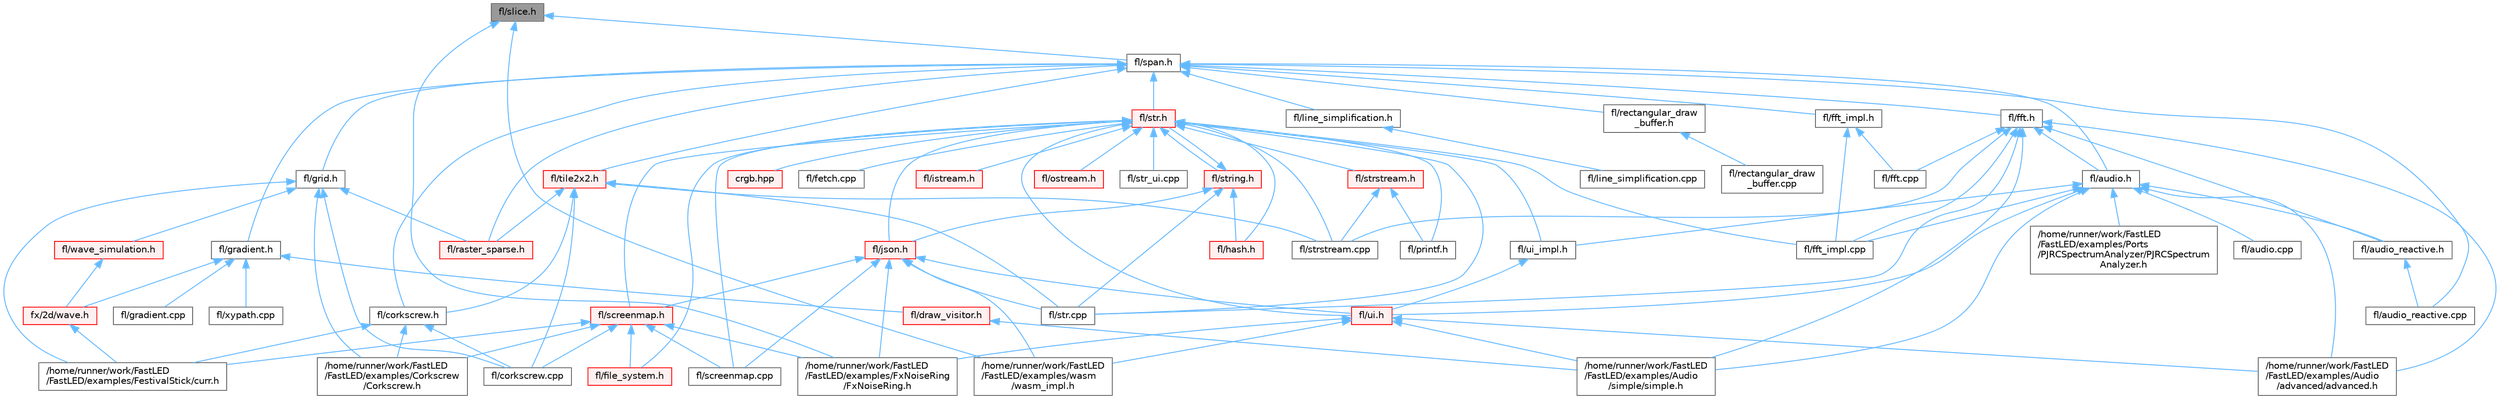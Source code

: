 digraph "fl/slice.h"
{
 // INTERACTIVE_SVG=YES
 // LATEX_PDF_SIZE
  bgcolor="transparent";
  edge [fontname=Helvetica,fontsize=10,labelfontname=Helvetica,labelfontsize=10];
  node [fontname=Helvetica,fontsize=10,shape=box,height=0.2,width=0.4];
  Node1 [id="Node000001",label="fl/slice.h",height=0.2,width=0.4,color="gray40", fillcolor="grey60", style="filled", fontcolor="black",tooltip=" "];
  Node1 -> Node2 [id="edge1_Node000001_Node000002",dir="back",color="steelblue1",style="solid",tooltip=" "];
  Node2 [id="Node000002",label="/home/runner/work/FastLED\l/FastLED/examples/FxNoiseRing\l/FxNoiseRing.h",height=0.2,width=0.4,color="grey40", fillcolor="white", style="filled",URL="$d5/d77/_fx_noise_ring_8h.html",tooltip=" "];
  Node1 -> Node3 [id="edge2_Node000001_Node000003",dir="back",color="steelblue1",style="solid",tooltip=" "];
  Node3 [id="Node000003",label="/home/runner/work/FastLED\l/FastLED/examples/wasm\l/wasm_impl.h",height=0.2,width=0.4,color="grey40", fillcolor="white", style="filled",URL="$da/d40/wasm__impl_8h.html",tooltip=" "];
  Node1 -> Node4 [id="edge3_Node000001_Node000004",dir="back",color="steelblue1",style="solid",tooltip=" "];
  Node4 [id="Node000004",label="fl/span.h",height=0.2,width=0.4,color="grey40", fillcolor="white", style="filled",URL="$d4/d7a/span_8h.html",tooltip=" "];
  Node4 -> Node5 [id="edge4_Node000004_Node000005",dir="back",color="steelblue1",style="solid",tooltip=" "];
  Node5 [id="Node000005",label="fl/audio.h",height=0.2,width=0.4,color="grey40", fillcolor="white", style="filled",URL="$da/d09/audio_8h.html",tooltip=" "];
  Node5 -> Node6 [id="edge5_Node000005_Node000006",dir="back",color="steelblue1",style="solid",tooltip=" "];
  Node6 [id="Node000006",label="/home/runner/work/FastLED\l/FastLED/examples/Audio\l/advanced/advanced.h",height=0.2,width=0.4,color="grey40", fillcolor="white", style="filled",URL="$da/dc7/advanced_8h.html",tooltip=" "];
  Node5 -> Node7 [id="edge6_Node000005_Node000007",dir="back",color="steelblue1",style="solid",tooltip=" "];
  Node7 [id="Node000007",label="/home/runner/work/FastLED\l/FastLED/examples/Audio\l/simple/simple.h",height=0.2,width=0.4,color="grey40", fillcolor="white", style="filled",URL="$db/d49/_audio_2simple_2simple_8h.html",tooltip=" "];
  Node5 -> Node8 [id="edge7_Node000005_Node000008",dir="back",color="steelblue1",style="solid",tooltip=" "];
  Node8 [id="Node000008",label="/home/runner/work/FastLED\l/FastLED/examples/Ports\l/PJRCSpectrumAnalyzer/PJRCSpectrum\lAnalyzer.h",height=0.2,width=0.4,color="grey40", fillcolor="white", style="filled",URL="$de/d2f/_p_j_r_c_spectrum_analyzer_8h.html",tooltip=" "];
  Node5 -> Node9 [id="edge8_Node000005_Node000009",dir="back",color="steelblue1",style="solid",tooltip=" "];
  Node9 [id="Node000009",label="fl/audio.cpp",height=0.2,width=0.4,color="grey40", fillcolor="white", style="filled",URL="$d1/ddc/audio_8cpp.html",tooltip=" "];
  Node5 -> Node10 [id="edge9_Node000005_Node000010",dir="back",color="steelblue1",style="solid",tooltip=" "];
  Node10 [id="Node000010",label="fl/audio_reactive.h",height=0.2,width=0.4,color="grey40", fillcolor="white", style="filled",URL="$d1/d9a/audio__reactive_8h.html",tooltip=" "];
  Node10 -> Node11 [id="edge10_Node000010_Node000011",dir="back",color="steelblue1",style="solid",tooltip=" "];
  Node11 [id="Node000011",label="fl/audio_reactive.cpp",height=0.2,width=0.4,color="grey40", fillcolor="white", style="filled",URL="$d4/d14/audio__reactive_8cpp.html",tooltip=" "];
  Node5 -> Node12 [id="edge11_Node000005_Node000012",dir="back",color="steelblue1",style="solid",tooltip=" "];
  Node12 [id="Node000012",label="fl/fft_impl.cpp",height=0.2,width=0.4,color="grey40", fillcolor="white", style="filled",URL="$d1/dff/fft__impl_8cpp.html",tooltip=" "];
  Node5 -> Node13 [id="edge12_Node000005_Node000013",dir="back",color="steelblue1",style="solid",tooltip=" "];
  Node13 [id="Node000013",label="fl/ui.h",height=0.2,width=0.4,color="red", fillcolor="#FFF0F0", style="filled",URL="$d9/d3b/ui_8h.html",tooltip=" "];
  Node13 -> Node6 [id="edge13_Node000013_Node000006",dir="back",color="steelblue1",style="solid",tooltip=" "];
  Node13 -> Node7 [id="edge14_Node000013_Node000007",dir="back",color="steelblue1",style="solid",tooltip=" "];
  Node13 -> Node2 [id="edge15_Node000013_Node000002",dir="back",color="steelblue1",style="solid",tooltip=" "];
  Node13 -> Node3 [id="edge16_Node000013_Node000003",dir="back",color="steelblue1",style="solid",tooltip=" "];
  Node5 -> Node36 [id="edge17_Node000005_Node000036",dir="back",color="steelblue1",style="solid",tooltip=" "];
  Node36 [id="Node000036",label="fl/ui_impl.h",height=0.2,width=0.4,color="grey40", fillcolor="white", style="filled",URL="$d6/dc0/ui__impl_8h.html",tooltip=" "];
  Node36 -> Node13 [id="edge18_Node000036_Node000013",dir="back",color="steelblue1",style="solid",tooltip=" "];
  Node4 -> Node11 [id="edge19_Node000004_Node000011",dir="back",color="steelblue1",style="solid",tooltip=" "];
  Node4 -> Node37 [id="edge20_Node000004_Node000037",dir="back",color="steelblue1",style="solid",tooltip=" "];
  Node37 [id="Node000037",label="fl/corkscrew.h",height=0.2,width=0.4,color="grey40", fillcolor="white", style="filled",URL="$d1/dd4/src_2fl_2corkscrew_8h.html",tooltip="Corkscrew LED strip projection and rendering."];
  Node37 -> Node38 [id="edge21_Node000037_Node000038",dir="back",color="steelblue1",style="solid",tooltip=" "];
  Node38 [id="Node000038",label="/home/runner/work/FastLED\l/FastLED/examples/Corkscrew\l/Corkscrew.h",height=0.2,width=0.4,color="grey40", fillcolor="white", style="filled",URL="$df/d40/examples_2_corkscrew_2corkscrew_8h.html",tooltip=" "];
  Node37 -> Node29 [id="edge22_Node000037_Node000029",dir="back",color="steelblue1",style="solid",tooltip=" "];
  Node29 [id="Node000029",label="/home/runner/work/FastLED\l/FastLED/examples/FestivalStick/curr.h",height=0.2,width=0.4,color="grey40", fillcolor="white", style="filled",URL="$d4/d06/curr_8h.html",tooltip=" "];
  Node37 -> Node39 [id="edge23_Node000037_Node000039",dir="back",color="steelblue1",style="solid",tooltip=" "];
  Node39 [id="Node000039",label="fl/corkscrew.cpp",height=0.2,width=0.4,color="grey40", fillcolor="white", style="filled",URL="$d3/d9b/corkscrew_8cpp.html",tooltip=" "];
  Node4 -> Node40 [id="edge24_Node000004_Node000040",dir="back",color="steelblue1",style="solid",tooltip=" "];
  Node40 [id="Node000040",label="fl/fft.h",height=0.2,width=0.4,color="grey40", fillcolor="white", style="filled",URL="$d7/d76/fft_8h.html",tooltip=" "];
  Node40 -> Node6 [id="edge25_Node000040_Node000006",dir="back",color="steelblue1",style="solid",tooltip=" "];
  Node40 -> Node7 [id="edge26_Node000040_Node000007",dir="back",color="steelblue1",style="solid",tooltip=" "];
  Node40 -> Node5 [id="edge27_Node000040_Node000005",dir="back",color="steelblue1",style="solid",tooltip=" "];
  Node40 -> Node10 [id="edge28_Node000040_Node000010",dir="back",color="steelblue1",style="solid",tooltip=" "];
  Node40 -> Node41 [id="edge29_Node000040_Node000041",dir="back",color="steelblue1",style="solid",tooltip=" "];
  Node41 [id="Node000041",label="fl/fft.cpp",height=0.2,width=0.4,color="grey40", fillcolor="white", style="filled",URL="$db/d03/fft_8cpp.html",tooltip=" "];
  Node40 -> Node12 [id="edge30_Node000040_Node000012",dir="back",color="steelblue1",style="solid",tooltip=" "];
  Node40 -> Node42 [id="edge31_Node000040_Node000042",dir="back",color="steelblue1",style="solid",tooltip=" "];
  Node42 [id="Node000042",label="fl/str.cpp",height=0.2,width=0.4,color="grey40", fillcolor="white", style="filled",URL="$d1/d1f/str_8cpp.html",tooltip=" "];
  Node40 -> Node43 [id="edge32_Node000040_Node000043",dir="back",color="steelblue1",style="solid",tooltip=" "];
  Node43 [id="Node000043",label="fl/strstream.cpp",height=0.2,width=0.4,color="grey40", fillcolor="white", style="filled",URL="$d3/d80/strstream_8cpp.html",tooltip=" "];
  Node4 -> Node44 [id="edge33_Node000004_Node000044",dir="back",color="steelblue1",style="solid",tooltip=" "];
  Node44 [id="Node000044",label="fl/fft_impl.h",height=0.2,width=0.4,color="grey40", fillcolor="white", style="filled",URL="$df/d73/fft__impl_8h.html",tooltip=" "];
  Node44 -> Node41 [id="edge34_Node000044_Node000041",dir="back",color="steelblue1",style="solid",tooltip=" "];
  Node44 -> Node12 [id="edge35_Node000044_Node000012",dir="back",color="steelblue1",style="solid",tooltip=" "];
  Node4 -> Node45 [id="edge36_Node000004_Node000045",dir="back",color="steelblue1",style="solid",tooltip=" "];
  Node45 [id="Node000045",label="fl/gradient.h",height=0.2,width=0.4,color="grey40", fillcolor="white", style="filled",URL="$db/dfe/gradient_8h.html",tooltip=" "];
  Node45 -> Node46 [id="edge37_Node000045_Node000046",dir="back",color="steelblue1",style="solid",tooltip=" "];
  Node46 [id="Node000046",label="fl/draw_visitor.h",height=0.2,width=0.4,color="red", fillcolor="#FFF0F0", style="filled",URL="$d0/d4f/draw__visitor_8h.html",tooltip=" "];
  Node46 -> Node7 [id="edge38_Node000046_Node000007",dir="back",color="steelblue1",style="solid",tooltip=" "];
  Node45 -> Node49 [id="edge39_Node000045_Node000049",dir="back",color="steelblue1",style="solid",tooltip=" "];
  Node49 [id="Node000049",label="fl/gradient.cpp",height=0.2,width=0.4,color="grey40", fillcolor="white", style="filled",URL="$d3/d77/gradient_8cpp.html",tooltip=" "];
  Node45 -> Node50 [id="edge40_Node000045_Node000050",dir="back",color="steelblue1",style="solid",tooltip=" "];
  Node50 [id="Node000050",label="fl/xypath.cpp",height=0.2,width=0.4,color="grey40", fillcolor="white", style="filled",URL="$d4/d78/xypath_8cpp.html",tooltip=" "];
  Node45 -> Node51 [id="edge41_Node000045_Node000051",dir="back",color="steelblue1",style="solid",tooltip=" "];
  Node51 [id="Node000051",label="fx/2d/wave.h",height=0.2,width=0.4,color="red", fillcolor="#FFF0F0", style="filled",URL="$de/de9/src_2fx_22d_2wave_8h.html",tooltip=" "];
  Node51 -> Node29 [id="edge42_Node000051_Node000029",dir="back",color="steelblue1",style="solid",tooltip=" "];
  Node4 -> Node57 [id="edge43_Node000004_Node000057",dir="back",color="steelblue1",style="solid",tooltip=" "];
  Node57 [id="Node000057",label="fl/grid.h",height=0.2,width=0.4,color="grey40", fillcolor="white", style="filled",URL="$da/d15/grid_8h.html",tooltip=" "];
  Node57 -> Node38 [id="edge44_Node000057_Node000038",dir="back",color="steelblue1",style="solid",tooltip=" "];
  Node57 -> Node29 [id="edge45_Node000057_Node000029",dir="back",color="steelblue1",style="solid",tooltip=" "];
  Node57 -> Node39 [id="edge46_Node000057_Node000039",dir="back",color="steelblue1",style="solid",tooltip=" "];
  Node57 -> Node58 [id="edge47_Node000057_Node000058",dir="back",color="steelblue1",style="solid",tooltip=" "];
  Node58 [id="Node000058",label="fl/raster_sparse.h",height=0.2,width=0.4,color="red", fillcolor="#FFF0F0", style="filled",URL="$d4/df9/raster__sparse_8h.html",tooltip=" "];
  Node57 -> Node61 [id="edge48_Node000057_Node000061",dir="back",color="steelblue1",style="solid",tooltip=" "];
  Node61 [id="Node000061",label="fl/wave_simulation.h",height=0.2,width=0.4,color="red", fillcolor="#FFF0F0", style="filled",URL="$dc/d36/wave__simulation_8h.html",tooltip=" "];
  Node61 -> Node51 [id="edge49_Node000061_Node000051",dir="back",color="steelblue1",style="solid",tooltip=" "];
  Node4 -> Node63 [id="edge50_Node000004_Node000063",dir="back",color="steelblue1",style="solid",tooltip=" "];
  Node63 [id="Node000063",label="fl/line_simplification.h",height=0.2,width=0.4,color="grey40", fillcolor="white", style="filled",URL="$d8/da7/line__simplification_8h.html",tooltip=" "];
  Node63 -> Node64 [id="edge51_Node000063_Node000064",dir="back",color="steelblue1",style="solid",tooltip=" "];
  Node64 [id="Node000064",label="fl/line_simplification.cpp",height=0.2,width=0.4,color="grey40", fillcolor="white", style="filled",URL="$de/ddb/line__simplification_8cpp.html",tooltip=" "];
  Node4 -> Node58 [id="edge52_Node000004_Node000058",dir="back",color="steelblue1",style="solid",tooltip=" "];
  Node4 -> Node65 [id="edge53_Node000004_Node000065",dir="back",color="steelblue1",style="solid",tooltip=" "];
  Node65 [id="Node000065",label="fl/rectangular_draw\l_buffer.h",height=0.2,width=0.4,color="grey40", fillcolor="white", style="filled",URL="$d9/df3/rectangular__draw__buffer_8h.html",tooltip=" "];
  Node65 -> Node66 [id="edge54_Node000065_Node000066",dir="back",color="steelblue1",style="solid",tooltip=" "];
  Node66 [id="Node000066",label="fl/rectangular_draw\l_buffer.cpp",height=0.2,width=0.4,color="grey40", fillcolor="white", style="filled",URL="$d3/d8d/rectangular__draw__buffer_8cpp.html",tooltip=" "];
  Node4 -> Node67 [id="edge55_Node000004_Node000067",dir="back",color="steelblue1",style="solid",tooltip=" "];
  Node67 [id="Node000067",label="fl/str.h",height=0.2,width=0.4,color="red", fillcolor="#FFF0F0", style="filled",URL="$d1/d93/str_8h.html",tooltip=" "];
  Node67 -> Node68 [id="edge56_Node000067_Node000068",dir="back",color="steelblue1",style="solid",tooltip=" "];
  Node68 [id="Node000068",label="crgb.hpp",height=0.2,width=0.4,color="red", fillcolor="#FFF0F0", style="filled",URL="$d0/d4b/crgb_8hpp.html",tooltip="Defines utility functions for the red, green, and blue (RGB) pixel struct."];
  Node67 -> Node197 [id="edge57_Node000067_Node000197",dir="back",color="steelblue1",style="solid",tooltip=" "];
  Node197 [id="Node000197",label="fl/fetch.cpp",height=0.2,width=0.4,color="grey40", fillcolor="white", style="filled",URL="$d9/ddd/fetch_8cpp.html",tooltip=" "];
  Node67 -> Node12 [id="edge58_Node000067_Node000012",dir="back",color="steelblue1",style="solid",tooltip=" "];
  Node67 -> Node198 [id="edge59_Node000067_Node000198",dir="back",color="steelblue1",style="solid",tooltip=" "];
  Node198 [id="Node000198",label="fl/file_system.h",height=0.2,width=0.4,color="red", fillcolor="#FFF0F0", style="filled",URL="$d6/d8d/file__system_8h.html",tooltip=" "];
  Node67 -> Node207 [id="edge60_Node000067_Node000207",dir="back",color="steelblue1",style="solid",tooltip=" "];
  Node207 [id="Node000207",label="fl/hash.h",height=0.2,width=0.4,color="red", fillcolor="#FFF0F0", style="filled",URL="$db/dfb/hash_8h.html",tooltip=" "];
  Node67 -> Node223 [id="edge61_Node000067_Node000223",dir="back",color="steelblue1",style="solid",tooltip=" "];
  Node223 [id="Node000223",label="fl/istream.h",height=0.2,width=0.4,color="red", fillcolor="#FFF0F0", style="filled",URL="$db/dc9/istream_8h.html",tooltip=" "];
  Node67 -> Node214 [id="edge62_Node000067_Node000214",dir="back",color="steelblue1",style="solid",tooltip=" "];
  Node214 [id="Node000214",label="fl/json.h",height=0.2,width=0.4,color="red", fillcolor="#FFF0F0", style="filled",URL="$d7/d91/fl_2json_8h.html",tooltip="FastLED's Elegant JSON Library: fl::Json"];
  Node214 -> Node2 [id="edge63_Node000214_Node000002",dir="back",color="steelblue1",style="solid",tooltip=" "];
  Node214 -> Node3 [id="edge64_Node000214_Node000003",dir="back",color="steelblue1",style="solid",tooltip=" "];
  Node214 -> Node216 [id="edge65_Node000214_Node000216",dir="back",color="steelblue1",style="solid",tooltip=" "];
  Node216 [id="Node000216",label="fl/screenmap.cpp",height=0.2,width=0.4,color="grey40", fillcolor="white", style="filled",URL="$d9/d6f/screenmap_8cpp.html",tooltip=" "];
  Node214 -> Node217 [id="edge66_Node000214_Node000217",dir="back",color="steelblue1",style="solid",tooltip=" "];
  Node217 [id="Node000217",label="fl/screenmap.h",height=0.2,width=0.4,color="red", fillcolor="#FFF0F0", style="filled",URL="$d7/d97/screenmap_8h.html",tooltip=" "];
  Node217 -> Node38 [id="edge67_Node000217_Node000038",dir="back",color="steelblue1",style="solid",tooltip=" "];
  Node217 -> Node29 [id="edge68_Node000217_Node000029",dir="back",color="steelblue1",style="solid",tooltip=" "];
  Node217 -> Node2 [id="edge69_Node000217_Node000002",dir="back",color="steelblue1",style="solid",tooltip=" "];
  Node217 -> Node39 [id="edge70_Node000217_Node000039",dir="back",color="steelblue1",style="solid",tooltip=" "];
  Node217 -> Node198 [id="edge71_Node000217_Node000198",dir="back",color="steelblue1",style="solid",tooltip=" "];
  Node217 -> Node216 [id="edge72_Node000217_Node000216",dir="back",color="steelblue1",style="solid",tooltip=" "];
  Node214 -> Node42 [id="edge73_Node000214_Node000042",dir="back",color="steelblue1",style="solid",tooltip=" "];
  Node214 -> Node13 [id="edge74_Node000214_Node000013",dir="back",color="steelblue1",style="solid",tooltip=" "];
  Node67 -> Node225 [id="edge75_Node000067_Node000225",dir="back",color="steelblue1",style="solid",tooltip=" "];
  Node225 [id="Node000225",label="fl/ostream.h",height=0.2,width=0.4,color="red", fillcolor="#FFF0F0", style="filled",URL="$dc/d64/ostream_8h.html",tooltip=" "];
  Node67 -> Node227 [id="edge76_Node000067_Node000227",dir="back",color="steelblue1",style="solid",tooltip=" "];
  Node227 [id="Node000227",label="fl/printf.h",height=0.2,width=0.4,color="grey40", fillcolor="white", style="filled",URL="$d3/d6b/printf_8h.html",tooltip=" "];
  Node67 -> Node216 [id="edge77_Node000067_Node000216",dir="back",color="steelblue1",style="solid",tooltip=" "];
  Node67 -> Node217 [id="edge78_Node000067_Node000217",dir="back",color="steelblue1",style="solid",tooltip=" "];
  Node67 -> Node42 [id="edge79_Node000067_Node000042",dir="back",color="steelblue1",style="solid",tooltip=" "];
  Node67 -> Node228 [id="edge80_Node000067_Node000228",dir="back",color="steelblue1",style="solid",tooltip=" "];
  Node228 [id="Node000228",label="fl/str_ui.cpp",height=0.2,width=0.4,color="grey40", fillcolor="white", style="filled",URL="$da/d80/str__ui_8cpp.html",tooltip=" "];
  Node67 -> Node229 [id="edge81_Node000067_Node000229",dir="back",color="steelblue1",style="solid",tooltip=" "];
  Node229 [id="Node000229",label="fl/string.h",height=0.2,width=0.4,color="red", fillcolor="#FFF0F0", style="filled",URL="$da/d66/string_8h.html",tooltip=" "];
  Node229 -> Node207 [id="edge82_Node000229_Node000207",dir="back",color="steelblue1",style="solid",tooltip=" "];
  Node229 -> Node214 [id="edge83_Node000229_Node000214",dir="back",color="steelblue1",style="solid",tooltip=" "];
  Node229 -> Node42 [id="edge84_Node000229_Node000042",dir="back",color="steelblue1",style="solid",tooltip=" "];
  Node229 -> Node67 [id="edge85_Node000229_Node000067",dir="back",color="steelblue1",style="solid",tooltip=" "];
  Node67 -> Node43 [id="edge86_Node000067_Node000043",dir="back",color="steelblue1",style="solid",tooltip=" "];
  Node67 -> Node320 [id="edge87_Node000067_Node000320",dir="back",color="steelblue1",style="solid",tooltip=" "];
  Node320 [id="Node000320",label="fl/strstream.h",height=0.2,width=0.4,color="red", fillcolor="#FFF0F0", style="filled",URL="$d8/d00/strstream_8h.html",tooltip=" "];
  Node320 -> Node227 [id="edge88_Node000320_Node000227",dir="back",color="steelblue1",style="solid",tooltip=" "];
  Node320 -> Node43 [id="edge89_Node000320_Node000043",dir="back",color="steelblue1",style="solid",tooltip=" "];
  Node67 -> Node13 [id="edge90_Node000067_Node000013",dir="back",color="steelblue1",style="solid",tooltip=" "];
  Node67 -> Node36 [id="edge91_Node000067_Node000036",dir="back",color="steelblue1",style="solid",tooltip=" "];
  Node4 -> Node255 [id="edge92_Node000004_Node000255",dir="back",color="steelblue1",style="solid",tooltip=" "];
  Node255 [id="Node000255",label="fl/tile2x2.h",height=0.2,width=0.4,color="red", fillcolor="#FFF0F0", style="filled",URL="$d2/db4/tile2x2_8h.html",tooltip=" "];
  Node255 -> Node39 [id="edge93_Node000255_Node000039",dir="back",color="steelblue1",style="solid",tooltip=" "];
  Node255 -> Node37 [id="edge94_Node000255_Node000037",dir="back",color="steelblue1",style="solid",tooltip=" "];
  Node255 -> Node58 [id="edge95_Node000255_Node000058",dir="back",color="steelblue1",style="solid",tooltip=" "];
  Node255 -> Node42 [id="edge96_Node000255_Node000042",dir="back",color="steelblue1",style="solid",tooltip=" "];
  Node255 -> Node43 [id="edge97_Node000255_Node000043",dir="back",color="steelblue1",style="solid",tooltip=" "];
}
